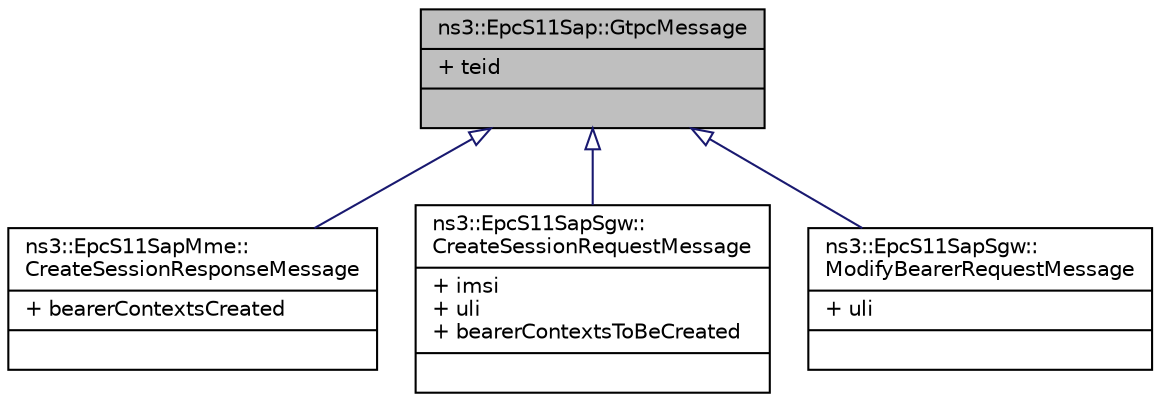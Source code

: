 digraph "ns3::EpcS11Sap::GtpcMessage"
{
  edge [fontname="Helvetica",fontsize="10",labelfontname="Helvetica",labelfontsize="10"];
  node [fontname="Helvetica",fontsize="10",shape=record];
  Node1 [label="{ns3::EpcS11Sap::GtpcMessage\n|+ teid\l|}",height=0.2,width=0.4,color="black", fillcolor="grey75", style="filled", fontcolor="black"];
  Node1 -> Node2 [dir="back",color="midnightblue",fontsize="10",style="solid",arrowtail="onormal"];
  Node2 [label="{ns3::EpcS11SapMme::\lCreateSessionResponseMessage\n|+ bearerContextsCreated\l|}",height=0.2,width=0.4,color="black", fillcolor="white", style="filled",URL="$d8/d96/structns3_1_1EpcS11SapMme_1_1CreateSessionResponseMessage.html"];
  Node1 -> Node3 [dir="back",color="midnightblue",fontsize="10",style="solid",arrowtail="onormal"];
  Node3 [label="{ns3::EpcS11SapSgw::\lCreateSessionRequestMessage\n|+ imsi\l+ uli\l+ bearerContextsToBeCreated\l|}",height=0.2,width=0.4,color="black", fillcolor="white", style="filled",URL="$db/d1d/structns3_1_1EpcS11SapSgw_1_1CreateSessionRequestMessage.html"];
  Node1 -> Node4 [dir="back",color="midnightblue",fontsize="10",style="solid",arrowtail="onormal"];
  Node4 [label="{ns3::EpcS11SapSgw::\lModifyBearerRequestMessage\n|+ uli\l|}",height=0.2,width=0.4,color="black", fillcolor="white", style="filled",URL="$d0/d0c/structns3_1_1EpcS11SapSgw_1_1ModifyBearerRequestMessage.html"];
}
